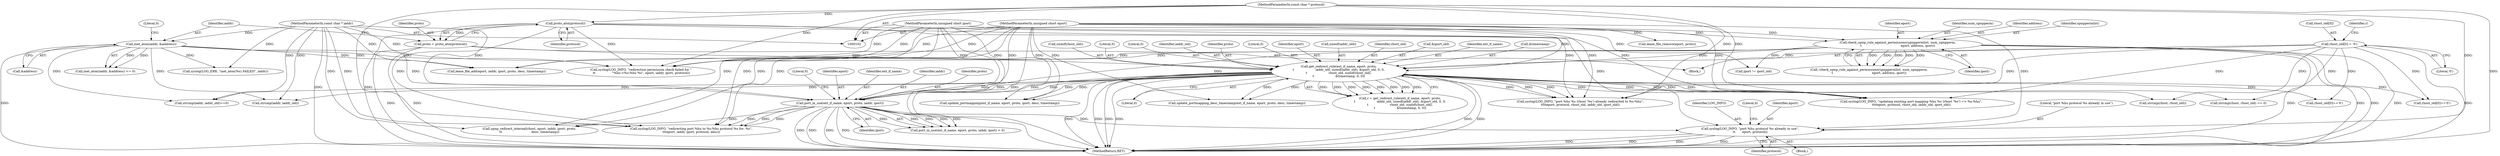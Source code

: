digraph "0_miniupnp_f321c2066b96d18afa5158dfa2d2873a2957ef38@API" {
"1000315" [label="(Call,syslog(LOG_INFO, \"port %hu protocol %s already in use\",\n\t\t       eport, protocol))"];
"1000307" [label="(Call,port_in_use(ext_if_name, eport, proto, iaddr, iport))"];
"1000170" [label="(Call,get_redirect_rule(ext_if_name, eport, proto,\n\t                      iaddr_old, sizeof(iaddr_old), &iport_old, 0, 0,\n\t                      rhost_old, sizeof(rhost_old),\n\t                      &timestamp, 0, 0))"];
"1000139" [label="(Call,check_upnp_rule_against_permissions(upnppermlist, num_upnpperm,\n\t                                        eport, address, iport))"];
"1000104" [label="(MethodParameterIn,unsigned short eport)"];
"1000106" [label="(MethodParameterIn,unsigned short iport)"];
"1000118" [label="(Call,proto = proto_atoi(protocol))"];
"1000120" [label="(Call,proto_atoi(protocol))"];
"1000107" [label="(MethodParameterIn,const char * protocol)"];
"1000163" [label="(Call,rhost_old[0] = '\0')"];
"1000124" [label="(Call,inet_aton(iaddr, &address))"];
"1000105" [label="(MethodParameterIn,const char * iaddr)"];
"1000226" [label="(Call,strcmp(rhost, rhost_old) == 0)"];
"1000307" [label="(Call,port_in_use(ext_if_name, eport, proto, iaddr, iport))"];
"1000268" [label="(Call,update_portmapping_desc_timestamp(ext_if_name, eport, proto, desc, timestamp))"];
"1000130" [label="(Call,syslog(LOG_ERR, \"inet_aton(%s) FAILED\", iaddr))"];
"1000184" [label="(Call,&timestamp)"];
"1000312" [label="(Identifier,iport)"];
"1000142" [label="(Identifier,eport)"];
"1000125" [label="(Identifier,iaddr)"];
"1000138" [label="(Call,!check_upnp_rule_against_permissions(upnppermlist, num_upnpperm,\n\t                                        eport, address, iport))"];
"1000308" [label="(Identifier,ext_if_name)"];
"1000219" [label="(Call,rhost_old[0]=='\0')"];
"1000106" [label="(MethodParameterIn,unsigned short iport)"];
"1000170" [label="(Call,get_redirect_rule(ext_if_name, eport, proto,\n\t                      iaddr_old, sizeof(iaddr_old), &iport_old, 0, 0,\n\t                      rhost_old, sizeof(rhost_old),\n\t                      &timestamp, 0, 0))"];
"1000182" [label="(Call,sizeof(rhost_old))"];
"1000179" [label="(Literal,0)"];
"1000163" [label="(Call,rhost_old[0] = '\0')"];
"1000279" [label="(Call,lease_file_remove(eport, proto))"];
"1000315" [label="(Call,syslog(LOG_INFO, \"port %hu protocol %s already in use\",\n\t\t       eport, protocol))"];
"1000232" [label="(Call,syslog(LOG_INFO, \"updating existing port mapping %hu %s (rhost '%s') => %s:%hu\",\n\t\t\t\teport, protocol, rhost_old, iaddr_old, iport_old))"];
"1000251" [label="(Call,iport != iport_old)"];
"1000120" [label="(Call,proto_atoi(protocol))"];
"1000167" [label="(Literal,'\0')"];
"1000110" [label="(Block,)"];
"1000180" [label="(Literal,0)"];
"1000144" [label="(Identifier,iport)"];
"1000196" [label="(Call,strcmp(iaddr, iaddr_old))"];
"1000205" [label="(Call,rhost_old[0]=='\0')"];
"1000174" [label="(Identifier,iaddr_old)"];
"1000119" [label="(Identifier,proto)"];
"1000311" [label="(Identifier,iaddr)"];
"1000124" [label="(Call,inet_aton(iaddr, &address))"];
"1000118" [label="(Call,proto = proto_atoi(protocol))"];
"1000293" [label="(Call,syslog(LOG_INFO, \"port %hu %s (rhost '%s') already redirected to %s:%hu\",\n\t\t\t\teport, protocol, rhost_old, iaddr_old, iport_old))"];
"1000319" [label="(Identifier,protocol)"];
"1000141" [label="(Identifier,num_upnpperm)"];
"1000173" [label="(Identifier,proto)"];
"1000123" [label="(Call,inet_aton(iaddr, &address) <= 0)"];
"1000186" [label="(Literal,0)"];
"1000322" [label="(Literal,4)"];
"1000168" [label="(Call,r = get_redirect_rule(ext_if_name, eport, proto,\n\t                      iaddr_old, sizeof(iaddr_old), &iport_old, 0, 0,\n\t                      rhost_old, sizeof(rhost_old),\n\t                      &timestamp, 0, 0))"];
"1000187" [label="(Literal,0)"];
"1000257" [label="(Call,update_portmapping(ext_if_name, eport, proto, iport, desc, timestamp))"];
"1000318" [label="(Identifier,eport)"];
"1000306" [label="(Call,port_in_use(ext_if_name, eport, proto, iaddr, iport) > 0)"];
"1000227" [label="(Call,strcmp(rhost, rhost_old))"];
"1000128" [label="(Literal,0)"];
"1000282" [label="(Call,lease_file_add(eport, iaddr, iport, proto, desc, timestamp))"];
"1000335" [label="(Call,syslog(LOG_INFO, \"redirecting port %hu to %s:%hu protocol %s for: %s\",\n\t\t\teport, iaddr, iport, protocol, desc))"];
"1000352" [label="(MethodReturn,RET)"];
"1000172" [label="(Identifier,eport)"];
"1000175" [label="(Call,sizeof(iaddr_old))"];
"1000310" [label="(Identifier,proto)"];
"1000344" [label="(Call,upnp_redirect_internal(rhost, eport, iaddr, iport, proto,\n\t\t                              desc, timestamp))"];
"1000195" [label="(Call,strcmp(iaddr, iaddr_old)==0)"];
"1000313" [label="(Literal,0)"];
"1000317" [label="(Literal,\"port %hu protocol %s already in use\")"];
"1000107" [label="(MethodParameterIn,const char * protocol)"];
"1000181" [label="(Identifier,rhost_old)"];
"1000177" [label="(Call,&iport_old)"];
"1000316" [label="(Identifier,LOG_INFO)"];
"1000121" [label="(Identifier,protocol)"];
"1000139" [label="(Call,check_upnp_rule_against_permissions(upnppermlist, num_upnpperm,\n\t                                        eport, address, iport))"];
"1000171" [label="(Identifier,ext_if_name)"];
"1000164" [label="(Call,rhost_old[0])"];
"1000143" [label="(Identifier,address)"];
"1000169" [label="(Identifier,r)"];
"1000146" [label="(Call,syslog(LOG_INFO, \"redirection permission check failed for \"\n \t\t                 \"%hu->%s:%hu %s\", eport, iaddr, iport, protocol))"];
"1000314" [label="(Block,)"];
"1000104" [label="(MethodParameterIn,unsigned short eport)"];
"1000309" [label="(Identifier,eport)"];
"1000126" [label="(Call,&address)"];
"1000105" [label="(MethodParameterIn,const char * iaddr)"];
"1000140" [label="(Identifier,upnppermlist)"];
"1000315" -> "1000314"  [label="AST: "];
"1000315" -> "1000319"  [label="CFG: "];
"1000316" -> "1000315"  [label="AST: "];
"1000317" -> "1000315"  [label="AST: "];
"1000318" -> "1000315"  [label="AST: "];
"1000319" -> "1000315"  [label="AST: "];
"1000322" -> "1000315"  [label="CFG: "];
"1000315" -> "1000352"  [label="DDG: "];
"1000315" -> "1000352"  [label="DDG: "];
"1000315" -> "1000352"  [label="DDG: "];
"1000315" -> "1000352"  [label="DDG: "];
"1000307" -> "1000315"  [label="DDG: "];
"1000104" -> "1000315"  [label="DDG: "];
"1000120" -> "1000315"  [label="DDG: "];
"1000107" -> "1000315"  [label="DDG: "];
"1000307" -> "1000306"  [label="AST: "];
"1000307" -> "1000312"  [label="CFG: "];
"1000308" -> "1000307"  [label="AST: "];
"1000309" -> "1000307"  [label="AST: "];
"1000310" -> "1000307"  [label="AST: "];
"1000311" -> "1000307"  [label="AST: "];
"1000312" -> "1000307"  [label="AST: "];
"1000313" -> "1000307"  [label="CFG: "];
"1000307" -> "1000352"  [label="DDG: "];
"1000307" -> "1000352"  [label="DDG: "];
"1000307" -> "1000352"  [label="DDG: "];
"1000307" -> "1000352"  [label="DDG: "];
"1000307" -> "1000306"  [label="DDG: "];
"1000307" -> "1000306"  [label="DDG: "];
"1000307" -> "1000306"  [label="DDG: "];
"1000307" -> "1000306"  [label="DDG: "];
"1000307" -> "1000306"  [label="DDG: "];
"1000170" -> "1000307"  [label="DDG: "];
"1000170" -> "1000307"  [label="DDG: "];
"1000170" -> "1000307"  [label="DDG: "];
"1000104" -> "1000307"  [label="DDG: "];
"1000124" -> "1000307"  [label="DDG: "];
"1000105" -> "1000307"  [label="DDG: "];
"1000139" -> "1000307"  [label="DDG: "];
"1000106" -> "1000307"  [label="DDG: "];
"1000307" -> "1000335"  [label="DDG: "];
"1000307" -> "1000335"  [label="DDG: "];
"1000307" -> "1000335"  [label="DDG: "];
"1000307" -> "1000344"  [label="DDG: "];
"1000170" -> "1000168"  [label="AST: "];
"1000170" -> "1000187"  [label="CFG: "];
"1000171" -> "1000170"  [label="AST: "];
"1000172" -> "1000170"  [label="AST: "];
"1000173" -> "1000170"  [label="AST: "];
"1000174" -> "1000170"  [label="AST: "];
"1000175" -> "1000170"  [label="AST: "];
"1000177" -> "1000170"  [label="AST: "];
"1000179" -> "1000170"  [label="AST: "];
"1000180" -> "1000170"  [label="AST: "];
"1000181" -> "1000170"  [label="AST: "];
"1000182" -> "1000170"  [label="AST: "];
"1000184" -> "1000170"  [label="AST: "];
"1000186" -> "1000170"  [label="AST: "];
"1000187" -> "1000170"  [label="AST: "];
"1000168" -> "1000170"  [label="CFG: "];
"1000170" -> "1000352"  [label="DDG: "];
"1000170" -> "1000352"  [label="DDG: "];
"1000170" -> "1000352"  [label="DDG: "];
"1000170" -> "1000352"  [label="DDG: "];
"1000170" -> "1000352"  [label="DDG: "];
"1000170" -> "1000352"  [label="DDG: "];
"1000170" -> "1000168"  [label="DDG: "];
"1000170" -> "1000168"  [label="DDG: "];
"1000170" -> "1000168"  [label="DDG: "];
"1000170" -> "1000168"  [label="DDG: "];
"1000170" -> "1000168"  [label="DDG: "];
"1000170" -> "1000168"  [label="DDG: "];
"1000170" -> "1000168"  [label="DDG: "];
"1000170" -> "1000168"  [label="DDG: "];
"1000139" -> "1000170"  [label="DDG: "];
"1000104" -> "1000170"  [label="DDG: "];
"1000118" -> "1000170"  [label="DDG: "];
"1000163" -> "1000170"  [label="DDG: "];
"1000170" -> "1000195"  [label="DDG: "];
"1000170" -> "1000196"  [label="DDG: "];
"1000170" -> "1000205"  [label="DDG: "];
"1000170" -> "1000219"  [label="DDG: "];
"1000170" -> "1000226"  [label="DDG: "];
"1000170" -> "1000227"  [label="DDG: "];
"1000170" -> "1000232"  [label="DDG: "];
"1000170" -> "1000232"  [label="DDG: "];
"1000170" -> "1000232"  [label="DDG: "];
"1000170" -> "1000257"  [label="DDG: "];
"1000170" -> "1000257"  [label="DDG: "];
"1000170" -> "1000268"  [label="DDG: "];
"1000170" -> "1000268"  [label="DDG: "];
"1000170" -> "1000293"  [label="DDG: "];
"1000170" -> "1000293"  [label="DDG: "];
"1000170" -> "1000293"  [label="DDG: "];
"1000139" -> "1000138"  [label="AST: "];
"1000139" -> "1000144"  [label="CFG: "];
"1000140" -> "1000139"  [label="AST: "];
"1000141" -> "1000139"  [label="AST: "];
"1000142" -> "1000139"  [label="AST: "];
"1000143" -> "1000139"  [label="AST: "];
"1000144" -> "1000139"  [label="AST: "];
"1000138" -> "1000139"  [label="CFG: "];
"1000139" -> "1000352"  [label="DDG: "];
"1000139" -> "1000352"  [label="DDG: "];
"1000139" -> "1000352"  [label="DDG: "];
"1000139" -> "1000352"  [label="DDG: "];
"1000139" -> "1000138"  [label="DDG: "];
"1000139" -> "1000138"  [label="DDG: "];
"1000139" -> "1000138"  [label="DDG: "];
"1000139" -> "1000138"  [label="DDG: "];
"1000139" -> "1000138"  [label="DDG: "];
"1000104" -> "1000139"  [label="DDG: "];
"1000106" -> "1000139"  [label="DDG: "];
"1000139" -> "1000146"  [label="DDG: "];
"1000139" -> "1000146"  [label="DDG: "];
"1000139" -> "1000251"  [label="DDG: "];
"1000104" -> "1000102"  [label="AST: "];
"1000104" -> "1000352"  [label="DDG: "];
"1000104" -> "1000146"  [label="DDG: "];
"1000104" -> "1000232"  [label="DDG: "];
"1000104" -> "1000257"  [label="DDG: "];
"1000104" -> "1000268"  [label="DDG: "];
"1000104" -> "1000279"  [label="DDG: "];
"1000104" -> "1000282"  [label="DDG: "];
"1000104" -> "1000293"  [label="DDG: "];
"1000104" -> "1000335"  [label="DDG: "];
"1000104" -> "1000344"  [label="DDG: "];
"1000106" -> "1000102"  [label="AST: "];
"1000106" -> "1000352"  [label="DDG: "];
"1000106" -> "1000146"  [label="DDG: "];
"1000106" -> "1000251"  [label="DDG: "];
"1000106" -> "1000257"  [label="DDG: "];
"1000106" -> "1000282"  [label="DDG: "];
"1000106" -> "1000335"  [label="DDG: "];
"1000106" -> "1000344"  [label="DDG: "];
"1000118" -> "1000110"  [label="AST: "];
"1000118" -> "1000120"  [label="CFG: "];
"1000119" -> "1000118"  [label="AST: "];
"1000120" -> "1000118"  [label="AST: "];
"1000125" -> "1000118"  [label="CFG: "];
"1000118" -> "1000352"  [label="DDG: "];
"1000118" -> "1000352"  [label="DDG: "];
"1000120" -> "1000118"  [label="DDG: "];
"1000120" -> "1000121"  [label="CFG: "];
"1000121" -> "1000120"  [label="AST: "];
"1000120" -> "1000352"  [label="DDG: "];
"1000107" -> "1000120"  [label="DDG: "];
"1000120" -> "1000146"  [label="DDG: "];
"1000120" -> "1000232"  [label="DDG: "];
"1000120" -> "1000293"  [label="DDG: "];
"1000120" -> "1000335"  [label="DDG: "];
"1000107" -> "1000102"  [label="AST: "];
"1000107" -> "1000352"  [label="DDG: "];
"1000107" -> "1000146"  [label="DDG: "];
"1000107" -> "1000232"  [label="DDG: "];
"1000107" -> "1000293"  [label="DDG: "];
"1000107" -> "1000335"  [label="DDG: "];
"1000163" -> "1000110"  [label="AST: "];
"1000163" -> "1000167"  [label="CFG: "];
"1000164" -> "1000163"  [label="AST: "];
"1000167" -> "1000163"  [label="AST: "];
"1000169" -> "1000163"  [label="CFG: "];
"1000163" -> "1000352"  [label="DDG: "];
"1000163" -> "1000205"  [label="DDG: "];
"1000163" -> "1000219"  [label="DDG: "];
"1000163" -> "1000226"  [label="DDG: "];
"1000163" -> "1000227"  [label="DDG: "];
"1000163" -> "1000232"  [label="DDG: "];
"1000163" -> "1000293"  [label="DDG: "];
"1000124" -> "1000123"  [label="AST: "];
"1000124" -> "1000126"  [label="CFG: "];
"1000125" -> "1000124"  [label="AST: "];
"1000126" -> "1000124"  [label="AST: "];
"1000128" -> "1000124"  [label="CFG: "];
"1000124" -> "1000352"  [label="DDG: "];
"1000124" -> "1000123"  [label="DDG: "];
"1000124" -> "1000123"  [label="DDG: "];
"1000105" -> "1000124"  [label="DDG: "];
"1000124" -> "1000130"  [label="DDG: "];
"1000124" -> "1000146"  [label="DDG: "];
"1000124" -> "1000195"  [label="DDG: "];
"1000124" -> "1000196"  [label="DDG: "];
"1000124" -> "1000282"  [label="DDG: "];
"1000105" -> "1000102"  [label="AST: "];
"1000105" -> "1000352"  [label="DDG: "];
"1000105" -> "1000130"  [label="DDG: "];
"1000105" -> "1000146"  [label="DDG: "];
"1000105" -> "1000195"  [label="DDG: "];
"1000105" -> "1000196"  [label="DDG: "];
"1000105" -> "1000282"  [label="DDG: "];
"1000105" -> "1000335"  [label="DDG: "];
"1000105" -> "1000344"  [label="DDG: "];
}
